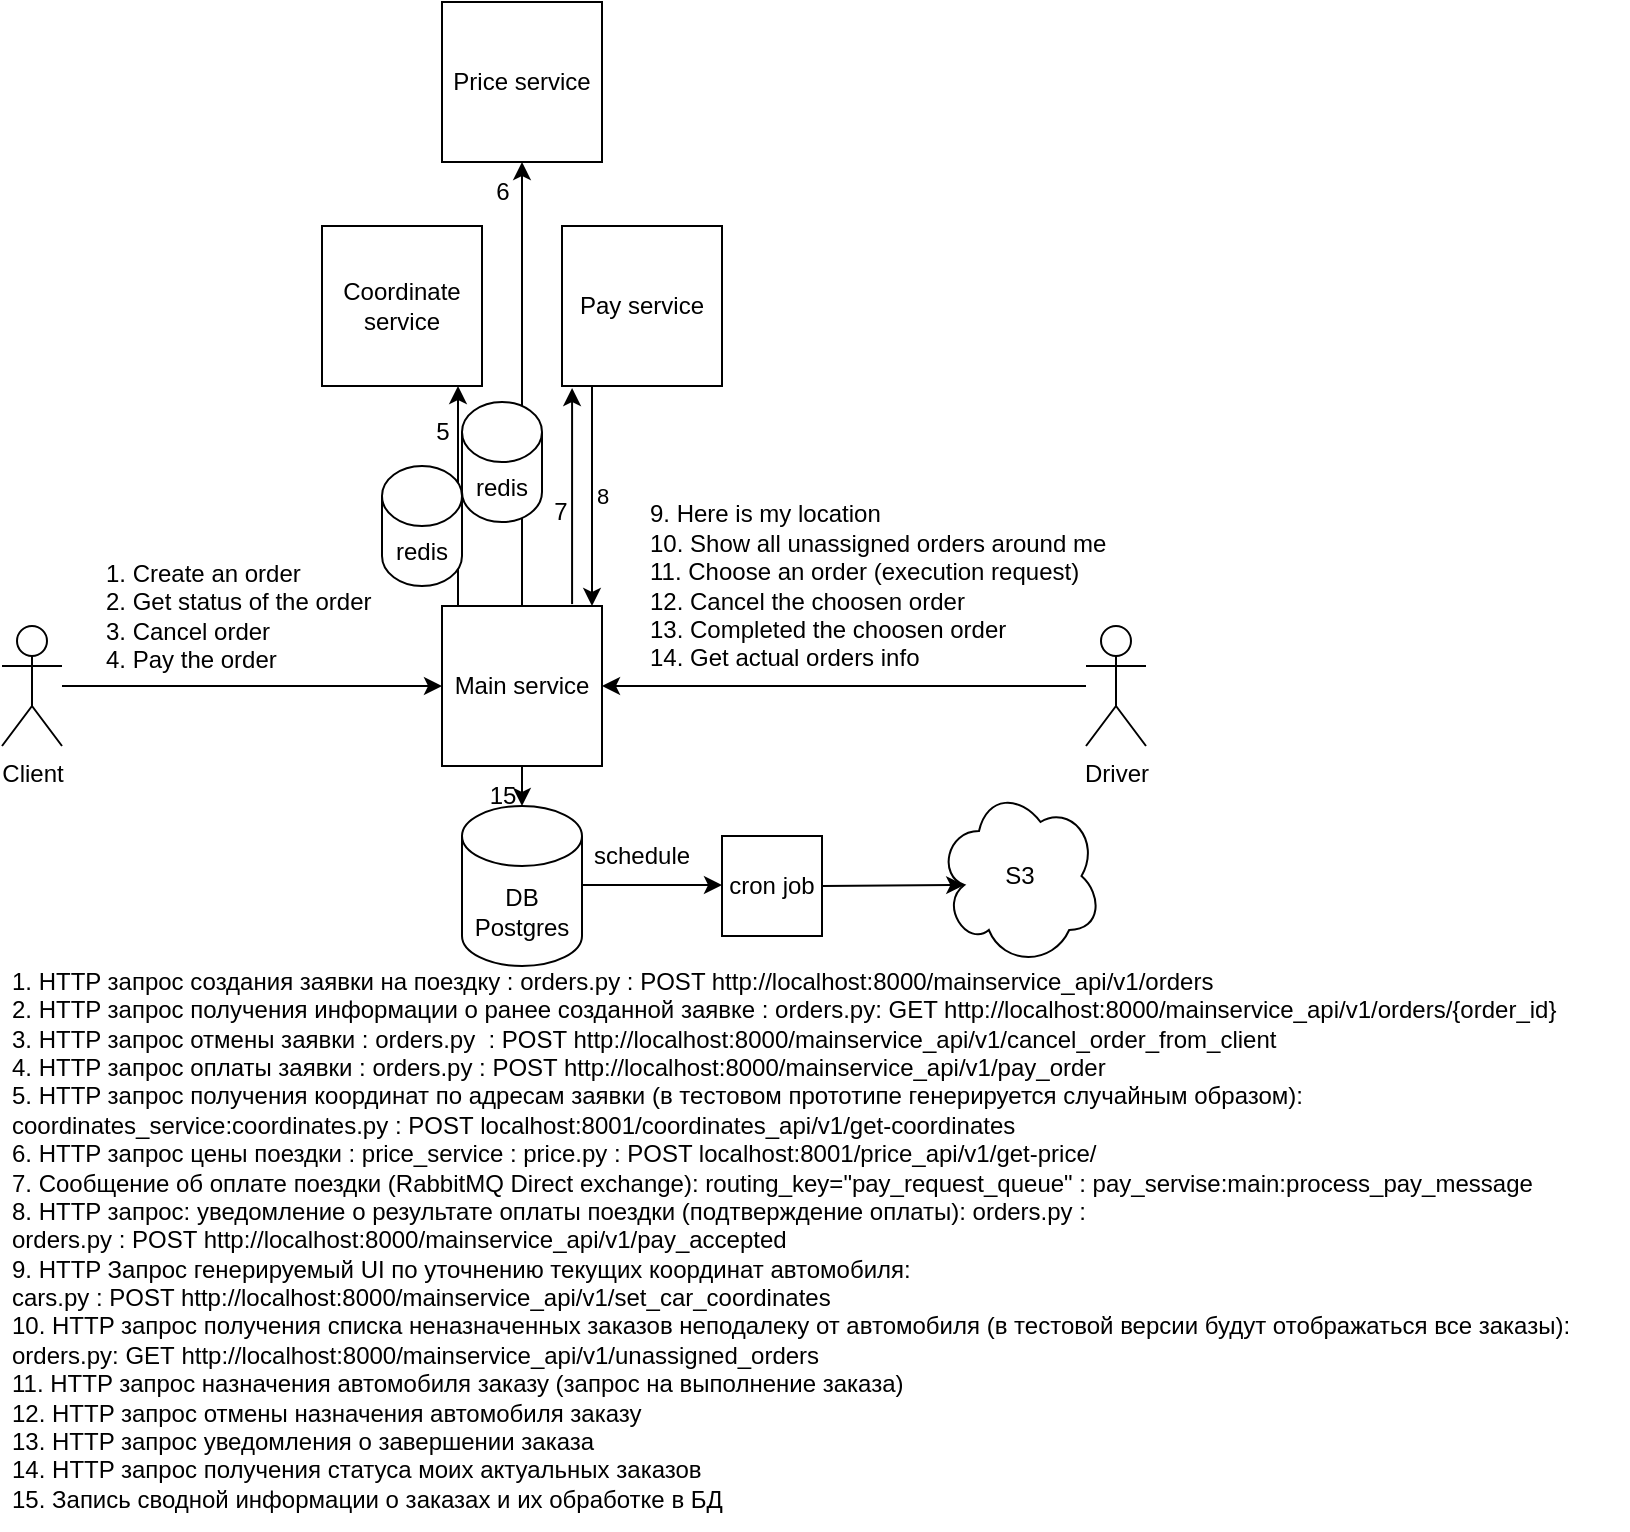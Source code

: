 <mxfile version="24.7.13">
  <diagram name="Страница — 1" id="QKdwFJGbec12Yq18jWQP">
    <mxGraphModel dx="1434" dy="767" grid="1" gridSize="10" guides="1" tooltips="1" connect="1" arrows="1" fold="1" page="1" pageScale="1" pageWidth="827" pageHeight="1169" math="0" shadow="0">
      <root>
        <mxCell id="0" />
        <mxCell id="1" parent="0" />
        <mxCell id="_c2TWT5I3QaSmEufXdTA-1" value="Main service" style="whiteSpace=wrap;html=1;aspect=fixed;" parent="1" vertex="1">
          <mxGeometry x="228" y="348" width="80" height="80" as="geometry" />
        </mxCell>
        <mxCell id="_c2TWT5I3QaSmEufXdTA-6" value="" style="edgeStyle=orthogonalEdgeStyle;rounded=0;orthogonalLoop=1;jettySize=auto;html=1;entryX=0;entryY=0.5;entryDx=0;entryDy=0;" parent="1" source="_c2TWT5I3QaSmEufXdTA-3" target="_c2TWT5I3QaSmEufXdTA-1" edge="1">
          <mxGeometry relative="1" as="geometry">
            <mxPoint x="23" y="498" as="targetPoint" />
          </mxGeometry>
        </mxCell>
        <mxCell id="_c2TWT5I3QaSmEufXdTA-3" value="Client" style="shape=umlActor;verticalLabelPosition=bottom;verticalAlign=top;html=1;outlineConnect=0;" parent="1" vertex="1">
          <mxGeometry x="8" y="358" width="30" height="60" as="geometry" />
        </mxCell>
        <mxCell id="_c2TWT5I3QaSmEufXdTA-7" value="Coordinate service" style="whiteSpace=wrap;html=1;aspect=fixed;" parent="1" vertex="1">
          <mxGeometry x="168" y="158" width="80" height="80" as="geometry" />
        </mxCell>
        <mxCell id="_c2TWT5I3QaSmEufXdTA-8" value="Price service" style="whiteSpace=wrap;html=1;aspect=fixed;" parent="1" vertex="1">
          <mxGeometry x="228" y="46" width="80" height="80" as="geometry" />
        </mxCell>
        <mxCell id="_c2TWT5I3QaSmEufXdTA-9" value="Driver" style="shape=umlActor;verticalLabelPosition=bottom;verticalAlign=top;html=1;outlineConnect=0;" parent="1" vertex="1">
          <mxGeometry x="550" y="358" width="30" height="60" as="geometry" />
        </mxCell>
        <mxCell id="_c2TWT5I3QaSmEufXdTA-10" value="" style="endArrow=classic;html=1;rounded=0;entryX=1;entryY=0.5;entryDx=0;entryDy=0;" parent="1" source="_c2TWT5I3QaSmEufXdTA-9" edge="1">
          <mxGeometry width="50" height="50" relative="1" as="geometry">
            <mxPoint x="8" y="408" as="sourcePoint" />
            <mxPoint x="308" y="388" as="targetPoint" />
          </mxGeometry>
        </mxCell>
        <mxCell id="_c2TWT5I3QaSmEufXdTA-19" value="1. Create an order&lt;div&gt;2. Get status of the order&lt;/div&gt;&lt;div&gt;3. Cancel order&lt;/div&gt;&lt;div&gt;4. Pay the order&lt;/div&gt;" style="text;html=1;align=left;verticalAlign=middle;resizable=0;points=[];autosize=1;strokeColor=none;fillColor=none;" parent="1" vertex="1">
          <mxGeometry x="58" y="318" width="160" height="70" as="geometry" />
        </mxCell>
        <mxCell id="_c2TWT5I3QaSmEufXdTA-20" value="Pay service" style="whiteSpace=wrap;html=1;aspect=fixed;" parent="1" vertex="1">
          <mxGeometry x="288" y="158" width="80" height="80" as="geometry" />
        </mxCell>
        <mxCell id="_c2TWT5I3QaSmEufXdTA-21" value="" style="endArrow=classic;html=1;rounded=0;entryX=0.75;entryY=1;entryDx=0;entryDy=0;exitX=0;exitY=0;exitDx=0;exitDy=0;" parent="1" edge="1">
          <mxGeometry width="50" height="50" relative="1" as="geometry">
            <mxPoint x="236" y="348" as="sourcePoint" />
            <mxPoint x="236" y="238" as="targetPoint" />
          </mxGeometry>
        </mxCell>
        <mxCell id="_c2TWT5I3QaSmEufXdTA-22" value="" style="endArrow=classic;html=1;rounded=0;entryX=0.5;entryY=1;entryDx=0;entryDy=0;exitX=0.5;exitY=0;exitDx=0;exitDy=0;" parent="1" source="_c2TWT5I3QaSmEufXdTA-1" target="_c2TWT5I3QaSmEufXdTA-8" edge="1">
          <mxGeometry width="50" height="50" relative="1" as="geometry">
            <mxPoint x="248" y="408" as="sourcePoint" />
            <mxPoint x="298" y="358" as="targetPoint" />
          </mxGeometry>
        </mxCell>
        <mxCell id="_c2TWT5I3QaSmEufXdTA-23" value="" style="endArrow=classic;html=1;rounded=0;entryX=0.138;entryY=1.013;entryDx=0;entryDy=0;entryPerimeter=0;exitX=0.888;exitY=-0.012;exitDx=0;exitDy=0;exitPerimeter=0;" parent="1" edge="1">
          <mxGeometry width="50" height="50" relative="1" as="geometry">
            <mxPoint x="293.04" y="347.04" as="sourcePoint" />
            <mxPoint x="293.04" y="239.04" as="targetPoint" />
          </mxGeometry>
        </mxCell>
        <mxCell id="_c2TWT5I3QaSmEufXdTA-24" value="" style="endArrow=classic;html=1;rounded=0;exitX=0.25;exitY=1;exitDx=0;exitDy=0;entryX=1;entryY=0;entryDx=0;entryDy=0;" parent="1" edge="1">
          <mxGeometry width="50" height="50" relative="1" as="geometry">
            <mxPoint x="303" y="238" as="sourcePoint" />
            <mxPoint x="303" y="348" as="targetPoint" />
          </mxGeometry>
        </mxCell>
        <mxCell id="_c2TWT5I3QaSmEufXdTA-30" value="8" style="edgeLabel;html=1;align=center;verticalAlign=middle;resizable=0;points=[];" parent="_c2TWT5I3QaSmEufXdTA-24" vertex="1" connectable="0">
          <mxGeometry y="5" relative="1" as="geometry">
            <mxPoint as="offset" />
          </mxGeometry>
        </mxCell>
        <mxCell id="_c2TWT5I3QaSmEufXdTA-25" value="redis" style="shape=cylinder3;whiteSpace=wrap;html=1;boundedLbl=1;backgroundOutline=1;size=15;" parent="1" vertex="1">
          <mxGeometry x="198" y="278" width="40" height="60" as="geometry" />
        </mxCell>
        <mxCell id="_c2TWT5I3QaSmEufXdTA-26" value="9. Here is my location&lt;div&gt;10. Show all unassigned orders around me&lt;/div&gt;&lt;div&gt;&lt;span style=&quot;background-color: initial;&quot;&gt;11. Choose an order (execution request)&lt;/span&gt;&lt;br&gt;&lt;/div&gt;&lt;div&gt;12. Cancel the choosen order&lt;/div&gt;&lt;div&gt;13. Completed the choosen order&lt;/div&gt;&lt;div&gt;14. Get actual orders info&lt;/div&gt;" style="text;html=1;align=left;verticalAlign=middle;resizable=0;points=[];autosize=1;strokeColor=none;fillColor=none;" parent="1" vertex="1">
          <mxGeometry x="330" y="288" width="250" height="100" as="geometry" />
        </mxCell>
        <mxCell id="_c2TWT5I3QaSmEufXdTA-27" value="5" style="text;html=1;align=center;verticalAlign=middle;resizable=0;points=[];autosize=1;strokeColor=none;fillColor=none;" parent="1" vertex="1">
          <mxGeometry x="213" y="246" width="30" height="30" as="geometry" />
        </mxCell>
        <mxCell id="_c2TWT5I3QaSmEufXdTA-28" value="6" style="text;html=1;align=center;verticalAlign=middle;resizable=0;points=[];autosize=1;strokeColor=none;fillColor=none;" parent="1" vertex="1">
          <mxGeometry x="243" y="126" width="30" height="30" as="geometry" />
        </mxCell>
        <mxCell id="_c2TWT5I3QaSmEufXdTA-29" value="7" style="text;html=1;align=center;verticalAlign=middle;resizable=0;points=[];autosize=1;strokeColor=none;fillColor=none;" parent="1" vertex="1">
          <mxGeometry x="272" y="286" width="30" height="30" as="geometry" />
        </mxCell>
        <mxCell id="_c2TWT5I3QaSmEufXdTA-35" value="DB Postgres" style="shape=cylinder3;whiteSpace=wrap;html=1;boundedLbl=1;backgroundOutline=1;size=15;" parent="1" vertex="1">
          <mxGeometry x="238" y="448" width="60" height="80" as="geometry" />
        </mxCell>
        <mxCell id="_c2TWT5I3QaSmEufXdTA-36" value="" style="endArrow=classic;html=1;rounded=0;entryX=0.5;entryY=0;entryDx=0;entryDy=0;entryPerimeter=0;exitX=0.5;exitY=1;exitDx=0;exitDy=0;" parent="1" source="_c2TWT5I3QaSmEufXdTA-1" target="_c2TWT5I3QaSmEufXdTA-35" edge="1">
          <mxGeometry width="50" height="50" relative="1" as="geometry">
            <mxPoint x="248" y="408" as="sourcePoint" />
            <mxPoint x="298" y="358" as="targetPoint" />
          </mxGeometry>
        </mxCell>
        <mxCell id="_c2TWT5I3QaSmEufXdTA-37" value="15" style="text;html=1;align=center;verticalAlign=middle;resizable=0;points=[];autosize=1;strokeColor=none;fillColor=none;" parent="1" vertex="1">
          <mxGeometry x="238" y="428" width="40" height="30" as="geometry" />
        </mxCell>
        <mxCell id="_c2TWT5I3QaSmEufXdTA-38" value="cron job" style="whiteSpace=wrap;html=1;aspect=fixed;" parent="1" vertex="1">
          <mxGeometry x="368" y="463" width="50" height="50" as="geometry" />
        </mxCell>
        <mxCell id="_c2TWT5I3QaSmEufXdTA-39" value="" style="endArrow=classic;html=1;rounded=0;entryX=0;entryY=0.5;entryDx=0;entryDy=0;exitX=1;exitY=0.5;exitDx=0;exitDy=0;exitPerimeter=0;" parent="1" edge="1">
          <mxGeometry width="50" height="50" relative="1" as="geometry">
            <mxPoint x="298" y="487.5" as="sourcePoint" />
            <mxPoint x="368" y="487.5" as="targetPoint" />
          </mxGeometry>
        </mxCell>
        <mxCell id="_c2TWT5I3QaSmEufXdTA-41" value="S3" style="shape=cloud;whiteSpace=wrap;html=1;" parent="1" vertex="1">
          <mxGeometry x="476" y="438" width="82" height="90" as="geometry" />
        </mxCell>
        <mxCell id="_c2TWT5I3QaSmEufXdTA-42" value="" style="endArrow=classic;html=1;rounded=0;exitX=1;exitY=0.5;exitDx=0;exitDy=0;entryX=0.16;entryY=0.55;entryDx=0;entryDy=0;entryPerimeter=0;" parent="1" source="_c2TWT5I3QaSmEufXdTA-38" target="_c2TWT5I3QaSmEufXdTA-41" edge="1">
          <mxGeometry width="50" height="50" relative="1" as="geometry">
            <mxPoint x="248" y="358" as="sourcePoint" />
            <mxPoint x="483" y="484" as="targetPoint" />
          </mxGeometry>
        </mxCell>
        <mxCell id="2" value="1. HTTP запрос создания заявки на поездку&amp;nbsp;: orders.py&amp;nbsp;:&amp;nbsp;POST http://localhost:8000/mainservice_api/v1/orders&lt;br&gt;2. HTTP запрос получения информации о ранее созданной заявке&amp;nbsp;: orders.py:&amp;nbsp;GET http://localhost:8000/mainservice_api/v1/orders/{order_id}&lt;br&gt;3. HTTP запрос отмены заявки&amp;nbsp;: orders.py&amp;nbsp;&amp;nbsp;: POST http://localhost:8000/mainservice_api/v1/cancel_order_from_client&lt;br&gt;4. HTTP запрос оплаты заявки&amp;nbsp;: orders.py : POST http://localhost:8000/mainservice_api/v1/pay_order&lt;br&gt;5. HTTP запрос получения координат по адресам заявки (в тестовом прототипе генерируется случайным образом):&lt;div&gt;coordinates_service:coordinates.py : POST&amp;nbsp;localhost:8001/coordinates_api/v1/get-coordinates&lt;br&gt;6. HTTP запрос цены поездки : price_service : price.py : POST localhost:8001/price_api/v1/get-price/&lt;br&gt;7. Сообщение об оплате поездки (RabbitMQ Direct exchange):&amp;nbsp;routing_key=&quot;pay_request_queue&quot; : pay_servise:main:process_pay_message&lt;br&gt;8. HTTP запрос: уведомление о результате оплаты поездки (подтверждение оплаты): orders.py :&amp;nbsp;&lt;br&gt;&lt;div&gt;&lt;span style=&quot;background-color: initial;&quot;&gt;orders.py :&amp;nbsp;&lt;/span&gt;POST http://localhost:8000/mainservice_api/v1/pay_accepted&lt;br&gt;9. HTTP Запрос генерируемый UI по уточнению текущих координат автомобиля:&amp;nbsp;&lt;/div&gt;&lt;div&gt;cars.py :&amp;nbsp;POST http://localhost:8000/mainservice_api/v1/set_car_coordinates&lt;br&gt;10. HTTP запрос получения списка неназначенных заказов неподалеку от автомобиля (в тестовой версии будут отображаться все заказы):&amp;nbsp;&lt;/div&gt;&lt;div&gt;orders.py:&amp;nbsp;GET&amp;nbsp;http://localhost:8000/mainservice_api/v1/unassigned_orders&lt;br&gt;&lt;div&gt;11. HTTP запрос назначения автомобиля заказу (запрос на выполнение заказа)&lt;br&gt;12. HTTP запрос отмены назначения автомобиля заказу&lt;/div&gt;&lt;div&gt;13. HTTP запрос уведомления о завершении заказа&lt;br&gt;&lt;div&gt;14.&lt;span style=&quot;background-color: initial;&quot;&gt;&amp;nbsp;&lt;/span&gt;&lt;span style=&quot;background-color: initial;&quot;&gt;HTTP запрос получения статуса моих актуальных заказов&lt;/span&gt;&lt;span style=&quot;background-color: initial;&quot;&gt;&amp;nbsp;&lt;/span&gt;&lt;/div&gt;&lt;div&gt;&lt;span style=&quot;background-color: initial;&quot;&gt;15. Запись сводной информации о заказах и их обработке в БД&lt;/span&gt;&lt;br&gt;&lt;/div&gt;&lt;/div&gt;&lt;/div&gt;&lt;/div&gt;" style="text;html=1;align=left;verticalAlign=middle;resizable=0;points=[];autosize=1;strokeColor=none;fillColor=none;" parent="1" vertex="1">
          <mxGeometry x="11" y="520" width="810" height="290" as="geometry" />
        </mxCell>
        <mxCell id="M6Vq014UTE-fBTK37jgV-3" value="redis" style="shape=cylinder3;whiteSpace=wrap;html=1;boundedLbl=1;backgroundOutline=1;size=15;" parent="1" vertex="1">
          <mxGeometry x="238" y="246" width="40" height="60" as="geometry" />
        </mxCell>
        <mxCell id="M6Vq014UTE-fBTK37jgV-5" value="schedule" style="text;html=1;align=left;verticalAlign=middle;resizable=0;points=[];autosize=1;strokeColor=none;fillColor=none;" parent="1" vertex="1">
          <mxGeometry x="302" y="458" width="70" height="30" as="geometry" />
        </mxCell>
      </root>
    </mxGraphModel>
  </diagram>
</mxfile>
